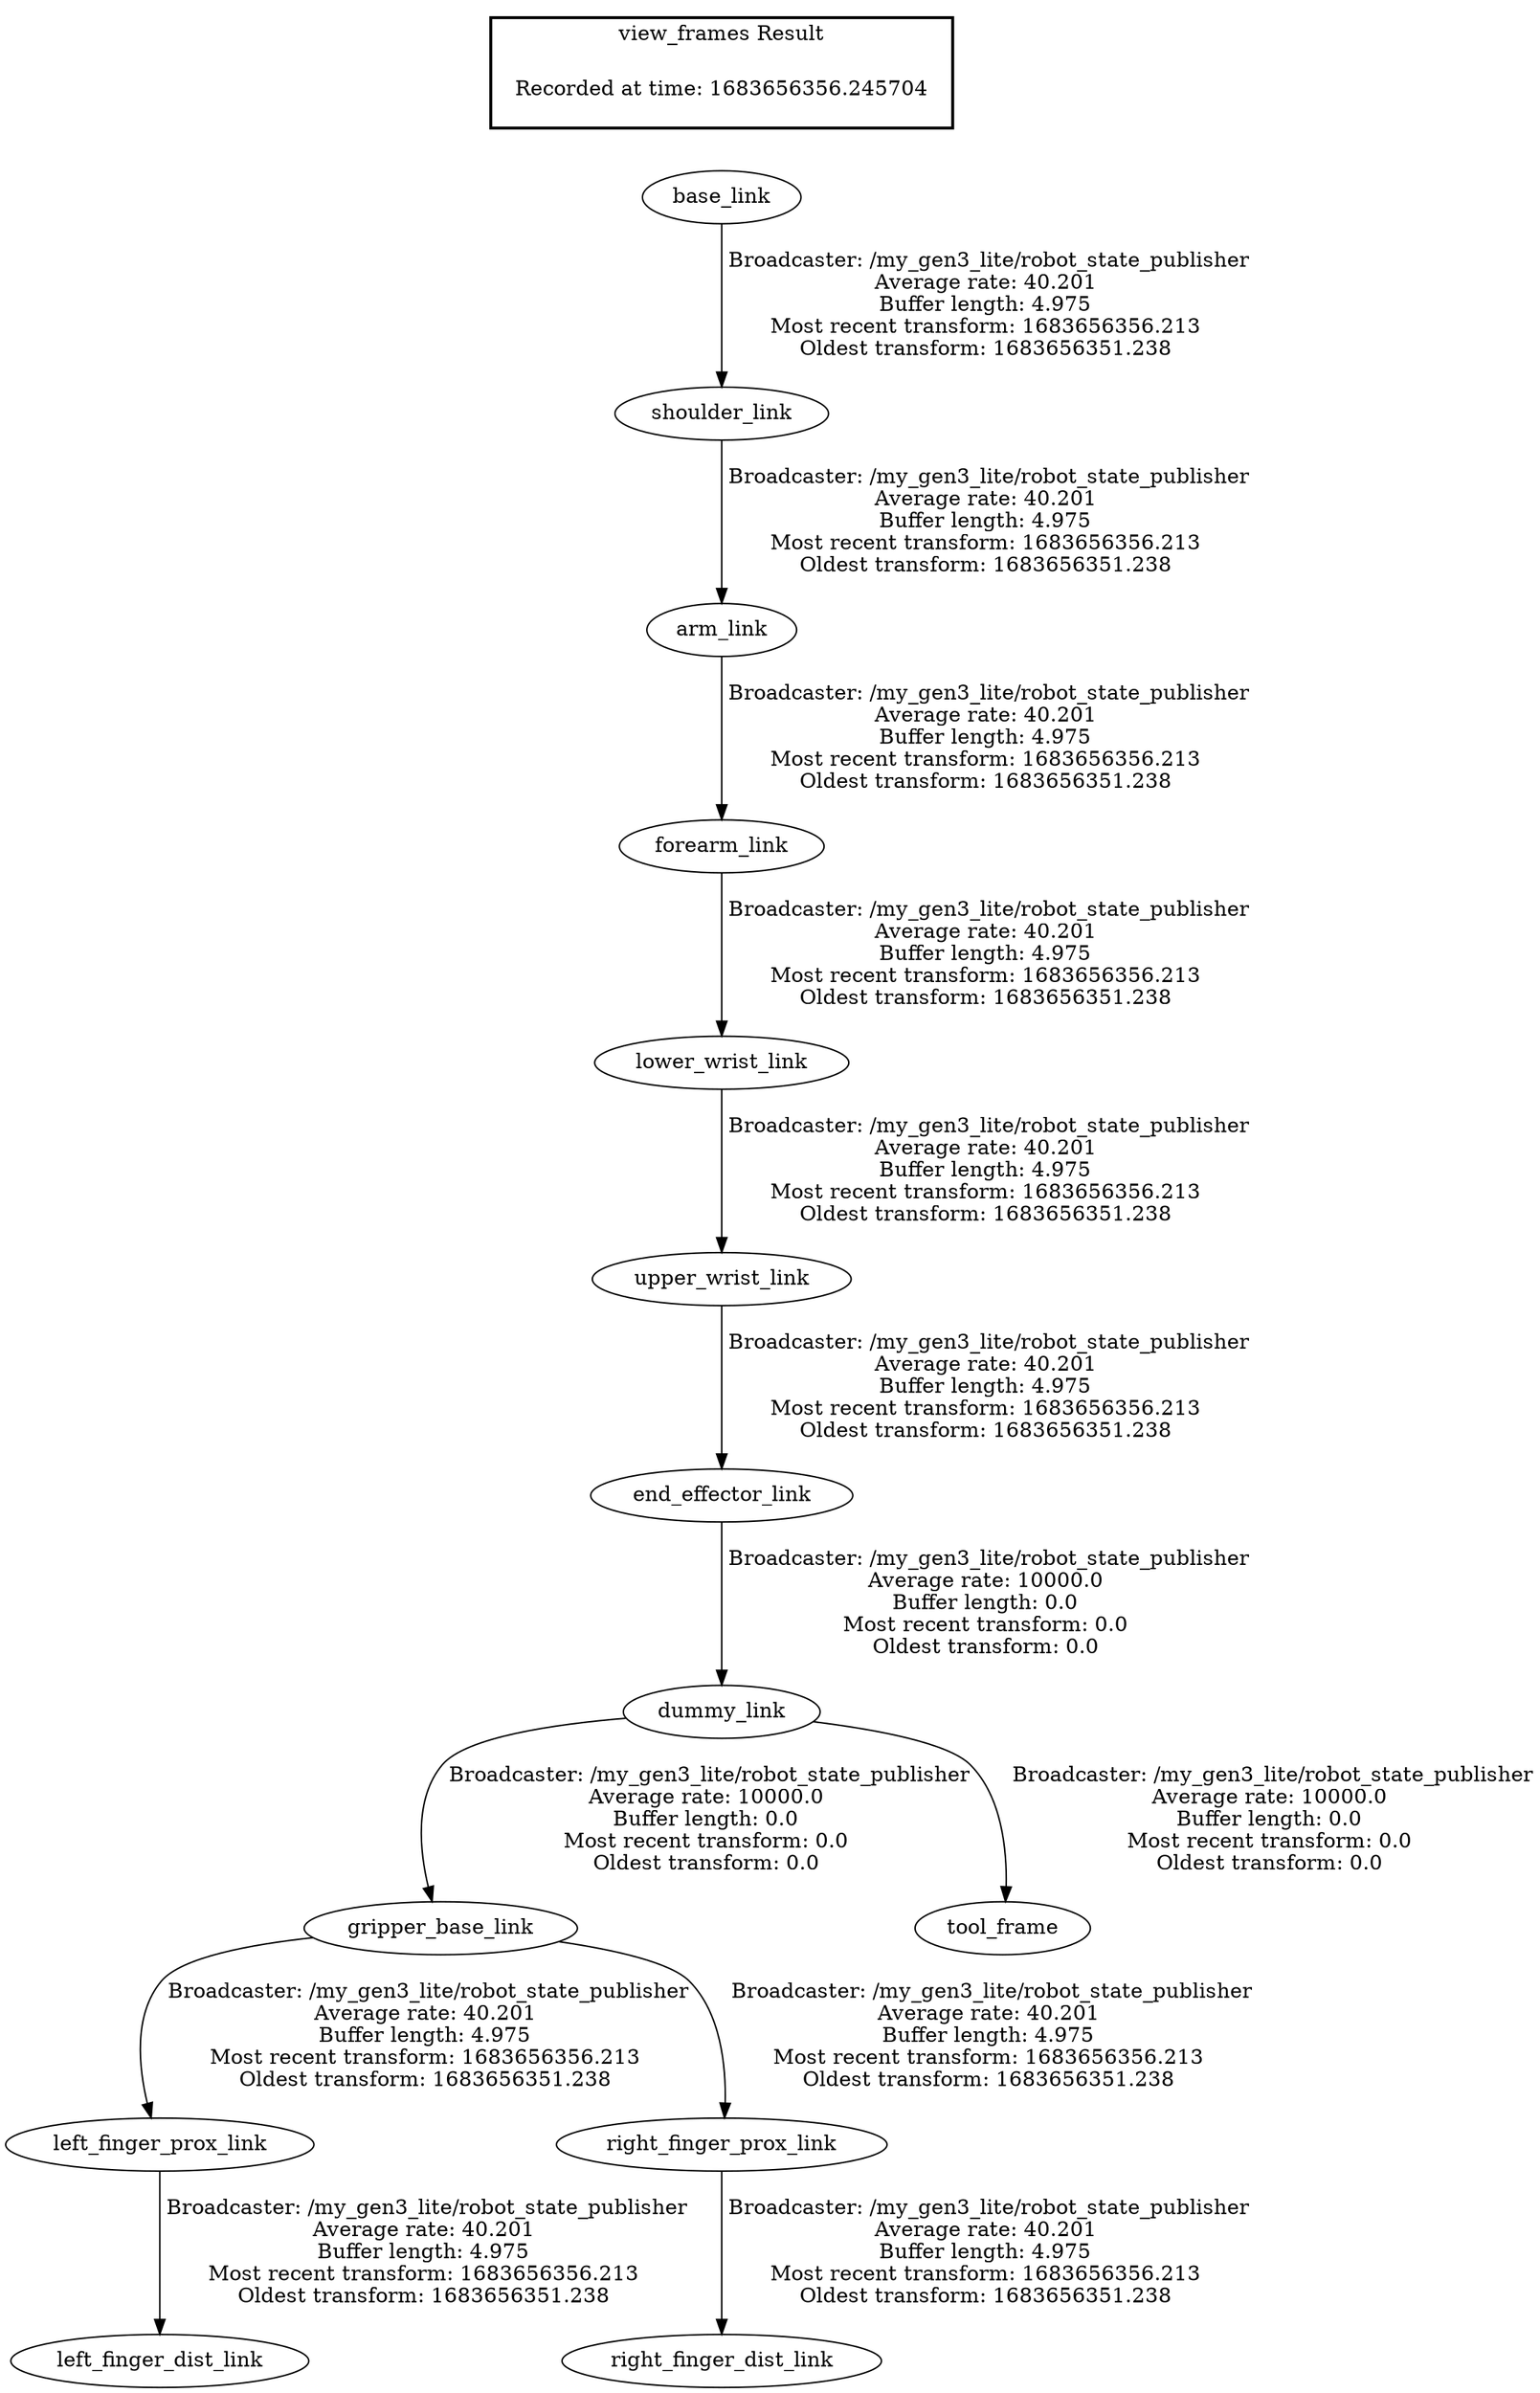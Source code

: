 digraph G {
"end_effector_link" -> "dummy_link"[label=" Broadcaster: /my_gen3_lite/robot_state_publisher\nAverage rate: 10000.0\nBuffer length: 0.0\nMost recent transform: 0.0\nOldest transform: 0.0\n"];
"upper_wrist_link" -> "end_effector_link"[label=" Broadcaster: /my_gen3_lite/robot_state_publisher\nAverage rate: 40.201\nBuffer length: 4.975\nMost recent transform: 1683656356.213\nOldest transform: 1683656351.238\n"];
"dummy_link" -> "gripper_base_link"[label=" Broadcaster: /my_gen3_lite/robot_state_publisher\nAverage rate: 10000.0\nBuffer length: 0.0\nMost recent transform: 0.0\nOldest transform: 0.0\n"];
"dummy_link" -> "tool_frame"[label=" Broadcaster: /my_gen3_lite/robot_state_publisher\nAverage rate: 10000.0\nBuffer length: 0.0\nMost recent transform: 0.0\nOldest transform: 0.0\n"];
"base_link" -> "shoulder_link"[label=" Broadcaster: /my_gen3_lite/robot_state_publisher\nAverage rate: 40.201\nBuffer length: 4.975\nMost recent transform: 1683656356.213\nOldest transform: 1683656351.238\n"];
"shoulder_link" -> "arm_link"[label=" Broadcaster: /my_gen3_lite/robot_state_publisher\nAverage rate: 40.201\nBuffer length: 4.975\nMost recent transform: 1683656356.213\nOldest transform: 1683656351.238\n"];
"arm_link" -> "forearm_link"[label=" Broadcaster: /my_gen3_lite/robot_state_publisher\nAverage rate: 40.201\nBuffer length: 4.975\nMost recent transform: 1683656356.213\nOldest transform: 1683656351.238\n"];
"forearm_link" -> "lower_wrist_link"[label=" Broadcaster: /my_gen3_lite/robot_state_publisher\nAverage rate: 40.201\nBuffer length: 4.975\nMost recent transform: 1683656356.213\nOldest transform: 1683656351.238\n"];
"lower_wrist_link" -> "upper_wrist_link"[label=" Broadcaster: /my_gen3_lite/robot_state_publisher\nAverage rate: 40.201\nBuffer length: 4.975\nMost recent transform: 1683656356.213\nOldest transform: 1683656351.238\n"];
"gripper_base_link" -> "left_finger_prox_link"[label=" Broadcaster: /my_gen3_lite/robot_state_publisher\nAverage rate: 40.201\nBuffer length: 4.975\nMost recent transform: 1683656356.213\nOldest transform: 1683656351.238\n"];
"left_finger_prox_link" -> "left_finger_dist_link"[label=" Broadcaster: /my_gen3_lite/robot_state_publisher\nAverage rate: 40.201\nBuffer length: 4.975\nMost recent transform: 1683656356.213\nOldest transform: 1683656351.238\n"];
"gripper_base_link" -> "right_finger_prox_link"[label=" Broadcaster: /my_gen3_lite/robot_state_publisher\nAverage rate: 40.201\nBuffer length: 4.975\nMost recent transform: 1683656356.213\nOldest transform: 1683656351.238\n"];
"right_finger_prox_link" -> "right_finger_dist_link"[label=" Broadcaster: /my_gen3_lite/robot_state_publisher\nAverage rate: 40.201\nBuffer length: 4.975\nMost recent transform: 1683656356.213\nOldest transform: 1683656351.238\n"];
edge [style=invis];
 subgraph cluster_legend { style=bold; color=black; label ="view_frames Result";
"Recorded at time: 1683656356.245704"[ shape=plaintext ] ;
}->"base_link";
}